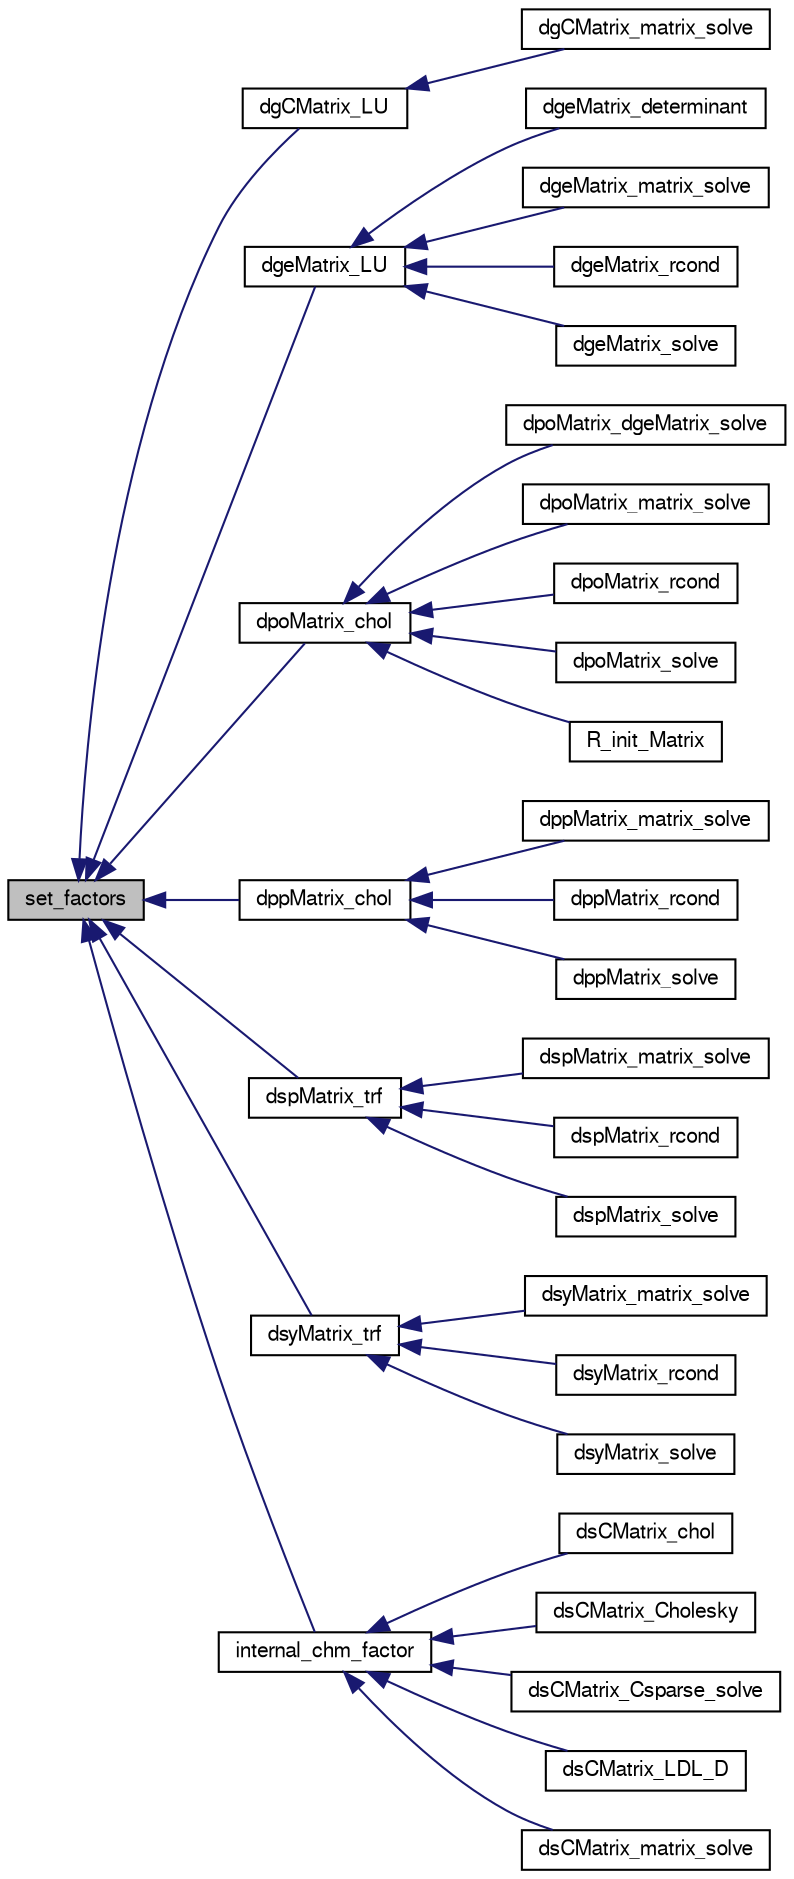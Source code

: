 digraph G
{
  edge [fontname="FreeSans",fontsize=10,labelfontname="FreeSans",labelfontsize=10];
  node [fontname="FreeSans",fontsize=10,shape=record];
  rankdir=LR;
  Node1 [label="set_factors",height=0.2,width=0.4,color="black", fillcolor="grey75", style="filled" fontcolor="black"];
  Node1 -> Node2 [dir=back,color="midnightblue",fontsize=10,style="solid",fontname="FreeSans"];
  Node2 [label="dgCMatrix_LU",height=0.2,width=0.4,color="black", fillcolor="white", style="filled",URL="$dgCMatrix_8h.html#fbcd07ccafaa2ee0299b8d1972748a9c"];
  Node2 -> Node3 [dir=back,color="midnightblue",fontsize=10,style="solid",fontname="FreeSans"];
  Node3 [label="dgCMatrix_matrix_solve",height=0.2,width=0.4,color="black", fillcolor="white", style="filled",URL="$dgCMatrix_8h.html#eae674c1f247043d2e34fe45d4239769"];
  Node1 -> Node4 [dir=back,color="midnightblue",fontsize=10,style="solid",fontname="FreeSans"];
  Node4 [label="dgeMatrix_LU",height=0.2,width=0.4,color="black", fillcolor="white", style="filled",URL="$dgeMatrix_8h.html#b666ff2da2d98c91e4842dd563ac945f"];
  Node4 -> Node5 [dir=back,color="midnightblue",fontsize=10,style="solid",fontname="FreeSans"];
  Node5 [label="dgeMatrix_determinant",height=0.2,width=0.4,color="black", fillcolor="white", style="filled",URL="$dgeMatrix_8h.html#ebb502aae0db4698b17a88c6c0f0ec39"];
  Node4 -> Node6 [dir=back,color="midnightblue",fontsize=10,style="solid",fontname="FreeSans"];
  Node6 [label="dgeMatrix_matrix_solve",height=0.2,width=0.4,color="black", fillcolor="white", style="filled",URL="$dgeMatrix_8h.html#4aaf5ed4d71841560a06e2eda9da3762"];
  Node4 -> Node7 [dir=back,color="midnightblue",fontsize=10,style="solid",fontname="FreeSans"];
  Node7 [label="dgeMatrix_rcond",height=0.2,width=0.4,color="black", fillcolor="white", style="filled",URL="$dgeMatrix_8h.html#c4f1b4b19a004fb62c9cb68ccb1028ea"];
  Node4 -> Node8 [dir=back,color="midnightblue",fontsize=10,style="solid",fontname="FreeSans"];
  Node8 [label="dgeMatrix_solve",height=0.2,width=0.4,color="black", fillcolor="white", style="filled",URL="$dgeMatrix_8h.html#8f0564cd095a4415738ef1ad8d537da1"];
  Node1 -> Node9 [dir=back,color="midnightblue",fontsize=10,style="solid",fontname="FreeSans"];
  Node9 [label="dpoMatrix_chol",height=0.2,width=0.4,color="black", fillcolor="white", style="filled",URL="$dpoMatrix_8h.html#a951f7c9871735266da55e7d92a6ae58"];
  Node9 -> Node10 [dir=back,color="midnightblue",fontsize=10,style="solid",fontname="FreeSans"];
  Node10 [label="dpoMatrix_dgeMatrix_solve",height=0.2,width=0.4,color="black", fillcolor="white", style="filled",URL="$dpoMatrix_8h.html#6fdf4fea856fcb48318714aaa43375d5"];
  Node9 -> Node11 [dir=back,color="midnightblue",fontsize=10,style="solid",fontname="FreeSans"];
  Node11 [label="dpoMatrix_matrix_solve",height=0.2,width=0.4,color="black", fillcolor="white", style="filled",URL="$dpoMatrix_8h.html#915278646a8dc39fbffe059c53d19569"];
  Node9 -> Node12 [dir=back,color="midnightblue",fontsize=10,style="solid",fontname="FreeSans"];
  Node12 [label="dpoMatrix_rcond",height=0.2,width=0.4,color="black", fillcolor="white", style="filled",URL="$dpoMatrix_8h.html#e4b3c6190a4d12048befb3d3110c2377"];
  Node9 -> Node13 [dir=back,color="midnightblue",fontsize=10,style="solid",fontname="FreeSans"];
  Node13 [label="dpoMatrix_solve",height=0.2,width=0.4,color="black", fillcolor="white", style="filled",URL="$dpoMatrix_8h.html#cc9a68e6726285aaea483c6652019d47"];
  Node9 -> Node14 [dir=back,color="midnightblue",fontsize=10,style="solid",fontname="FreeSans"];
  Node14 [label="R_init_Matrix",height=0.2,width=0.4,color="black", fillcolor="white", style="filled",URL="$init_8c.html#3c984b3c92aeb789d5679e2aae8b8eac"];
  Node1 -> Node15 [dir=back,color="midnightblue",fontsize=10,style="solid",fontname="FreeSans"];
  Node15 [label="dppMatrix_chol",height=0.2,width=0.4,color="black", fillcolor="white", style="filled",URL="$dppMatrix_8h.html#6111600bf96735d9b39d5bc193203b31"];
  Node15 -> Node16 [dir=back,color="midnightblue",fontsize=10,style="solid",fontname="FreeSans"];
  Node16 [label="dppMatrix_matrix_solve",height=0.2,width=0.4,color="black", fillcolor="white", style="filled",URL="$dppMatrix_8h.html#0b9f86379aec800872a5267229a7b400"];
  Node15 -> Node17 [dir=back,color="midnightblue",fontsize=10,style="solid",fontname="FreeSans"];
  Node17 [label="dppMatrix_rcond",height=0.2,width=0.4,color="black", fillcolor="white", style="filled",URL="$dppMatrix_8h.html#192a0f023f8f371c79a98364ac64dfb7"];
  Node15 -> Node18 [dir=back,color="midnightblue",fontsize=10,style="solid",fontname="FreeSans"];
  Node18 [label="dppMatrix_solve",height=0.2,width=0.4,color="black", fillcolor="white", style="filled",URL="$dppMatrix_8h.html#1b051e90cad1589623960a42821aae55"];
  Node1 -> Node19 [dir=back,color="midnightblue",fontsize=10,style="solid",fontname="FreeSans"];
  Node19 [label="dspMatrix_trf",height=0.2,width=0.4,color="black", fillcolor="white", style="filled",URL="$dspMatrix_8h.html#54f1c211fe36a020c613498e295f6365"];
  Node19 -> Node20 [dir=back,color="midnightblue",fontsize=10,style="solid",fontname="FreeSans"];
  Node20 [label="dspMatrix_matrix_solve",height=0.2,width=0.4,color="black", fillcolor="white", style="filled",URL="$dspMatrix_8h.html#c1c54a26f283497edb9cb22e131ddd77"];
  Node19 -> Node21 [dir=back,color="midnightblue",fontsize=10,style="solid",fontname="FreeSans"];
  Node21 [label="dspMatrix_rcond",height=0.2,width=0.4,color="black", fillcolor="white", style="filled",URL="$dspMatrix_8h.html#59ebaefdeb2938d058c5924ec3863d19"];
  Node19 -> Node22 [dir=back,color="midnightblue",fontsize=10,style="solid",fontname="FreeSans"];
  Node22 [label="dspMatrix_solve",height=0.2,width=0.4,color="black", fillcolor="white", style="filled",URL="$dspMatrix_8h.html#caf6254dcf4a732af2c400882db76d69"];
  Node1 -> Node23 [dir=back,color="midnightblue",fontsize=10,style="solid",fontname="FreeSans"];
  Node23 [label="dsyMatrix_trf",height=0.2,width=0.4,color="black", fillcolor="white", style="filled",URL="$dsyMatrix_8h.html#e436ba23f7410148775ce808f08d1210"];
  Node23 -> Node24 [dir=back,color="midnightblue",fontsize=10,style="solid",fontname="FreeSans"];
  Node24 [label="dsyMatrix_matrix_solve",height=0.2,width=0.4,color="black", fillcolor="white", style="filled",URL="$dsyMatrix_8h.html#729dcefd1ff17369b45dcd4f7feda7ab"];
  Node23 -> Node25 [dir=back,color="midnightblue",fontsize=10,style="solid",fontname="FreeSans"];
  Node25 [label="dsyMatrix_rcond",height=0.2,width=0.4,color="black", fillcolor="white", style="filled",URL="$dsyMatrix_8h.html#b262747a9bb8df9b06e3c234260dd92b"];
  Node23 -> Node26 [dir=back,color="midnightblue",fontsize=10,style="solid",fontname="FreeSans"];
  Node26 [label="dsyMatrix_solve",height=0.2,width=0.4,color="black", fillcolor="white", style="filled",URL="$dsyMatrix_8h.html#ae157f861f04cdf7e60f1ce5f5e9c96d"];
  Node1 -> Node27 [dir=back,color="midnightblue",fontsize=10,style="solid",fontname="FreeSans"];
  Node27 [label="internal_chm_factor",height=0.2,width=0.4,color="black", fillcolor="white", style="filled",URL="$dsCMatrix_8c.html#9c9746e3464cc26aa2abfc21dbf2a130",tooltip="Return a CHOLMOD copy of the cached Cholesky decomposition with the required perm..."];
  Node27 -> Node28 [dir=back,color="midnightblue",fontsize=10,style="solid",fontname="FreeSans"];
  Node28 [label="dsCMatrix_chol",height=0.2,width=0.4,color="black", fillcolor="white", style="filled",URL="$dsCMatrix_8h.html#326fdb98f74608895abd9df179158253"];
  Node27 -> Node29 [dir=back,color="midnightblue",fontsize=10,style="solid",fontname="FreeSans"];
  Node29 [label="dsCMatrix_Cholesky",height=0.2,width=0.4,color="black", fillcolor="white", style="filled",URL="$dsCMatrix_8h.html#f424de259d431a9c8719a23188265887"];
  Node27 -> Node30 [dir=back,color="midnightblue",fontsize=10,style="solid",fontname="FreeSans"];
  Node30 [label="dsCMatrix_Csparse_solve",height=0.2,width=0.4,color="black", fillcolor="white", style="filled",URL="$dsCMatrix_8h.html#6e9761126a72d9a9f543ea82978b6ae9"];
  Node27 -> Node31 [dir=back,color="midnightblue",fontsize=10,style="solid",fontname="FreeSans"];
  Node31 [label="dsCMatrix_LDL_D",height=0.2,width=0.4,color="black", fillcolor="white", style="filled",URL="$dsCMatrix_8h.html#e60aeaa73a60dfa283258ced62d288f0",tooltip="Fast version of getting at the diagonal matrix D of the (generalized) simplicial..."];
  Node27 -> Node32 [dir=back,color="midnightblue",fontsize=10,style="solid",fontname="FreeSans"];
  Node32 [label="dsCMatrix_matrix_solve",height=0.2,width=0.4,color="black", fillcolor="white", style="filled",URL="$dsCMatrix_8h.html#e03dda286063199c0f670425084f0f2d"];
}
